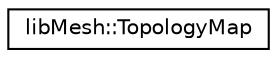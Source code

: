 digraph "类继承关系图"
{
 // INTERACTIVE_SVG=YES
  edge [fontname="Helvetica",fontsize="10",labelfontname="Helvetica",labelfontsize="10"];
  node [fontname="Helvetica",fontsize="10",shape=record];
  rankdir="LR";
  Node1 [label="libMesh::TopologyMap",height=0.2,width=0.4,color="black", fillcolor="white", style="filled",URL="$classlibMesh_1_1TopologyMap.html",tooltip="Data structures that enable topology-based lookups of nodes created by mesh refinement. "];
}
